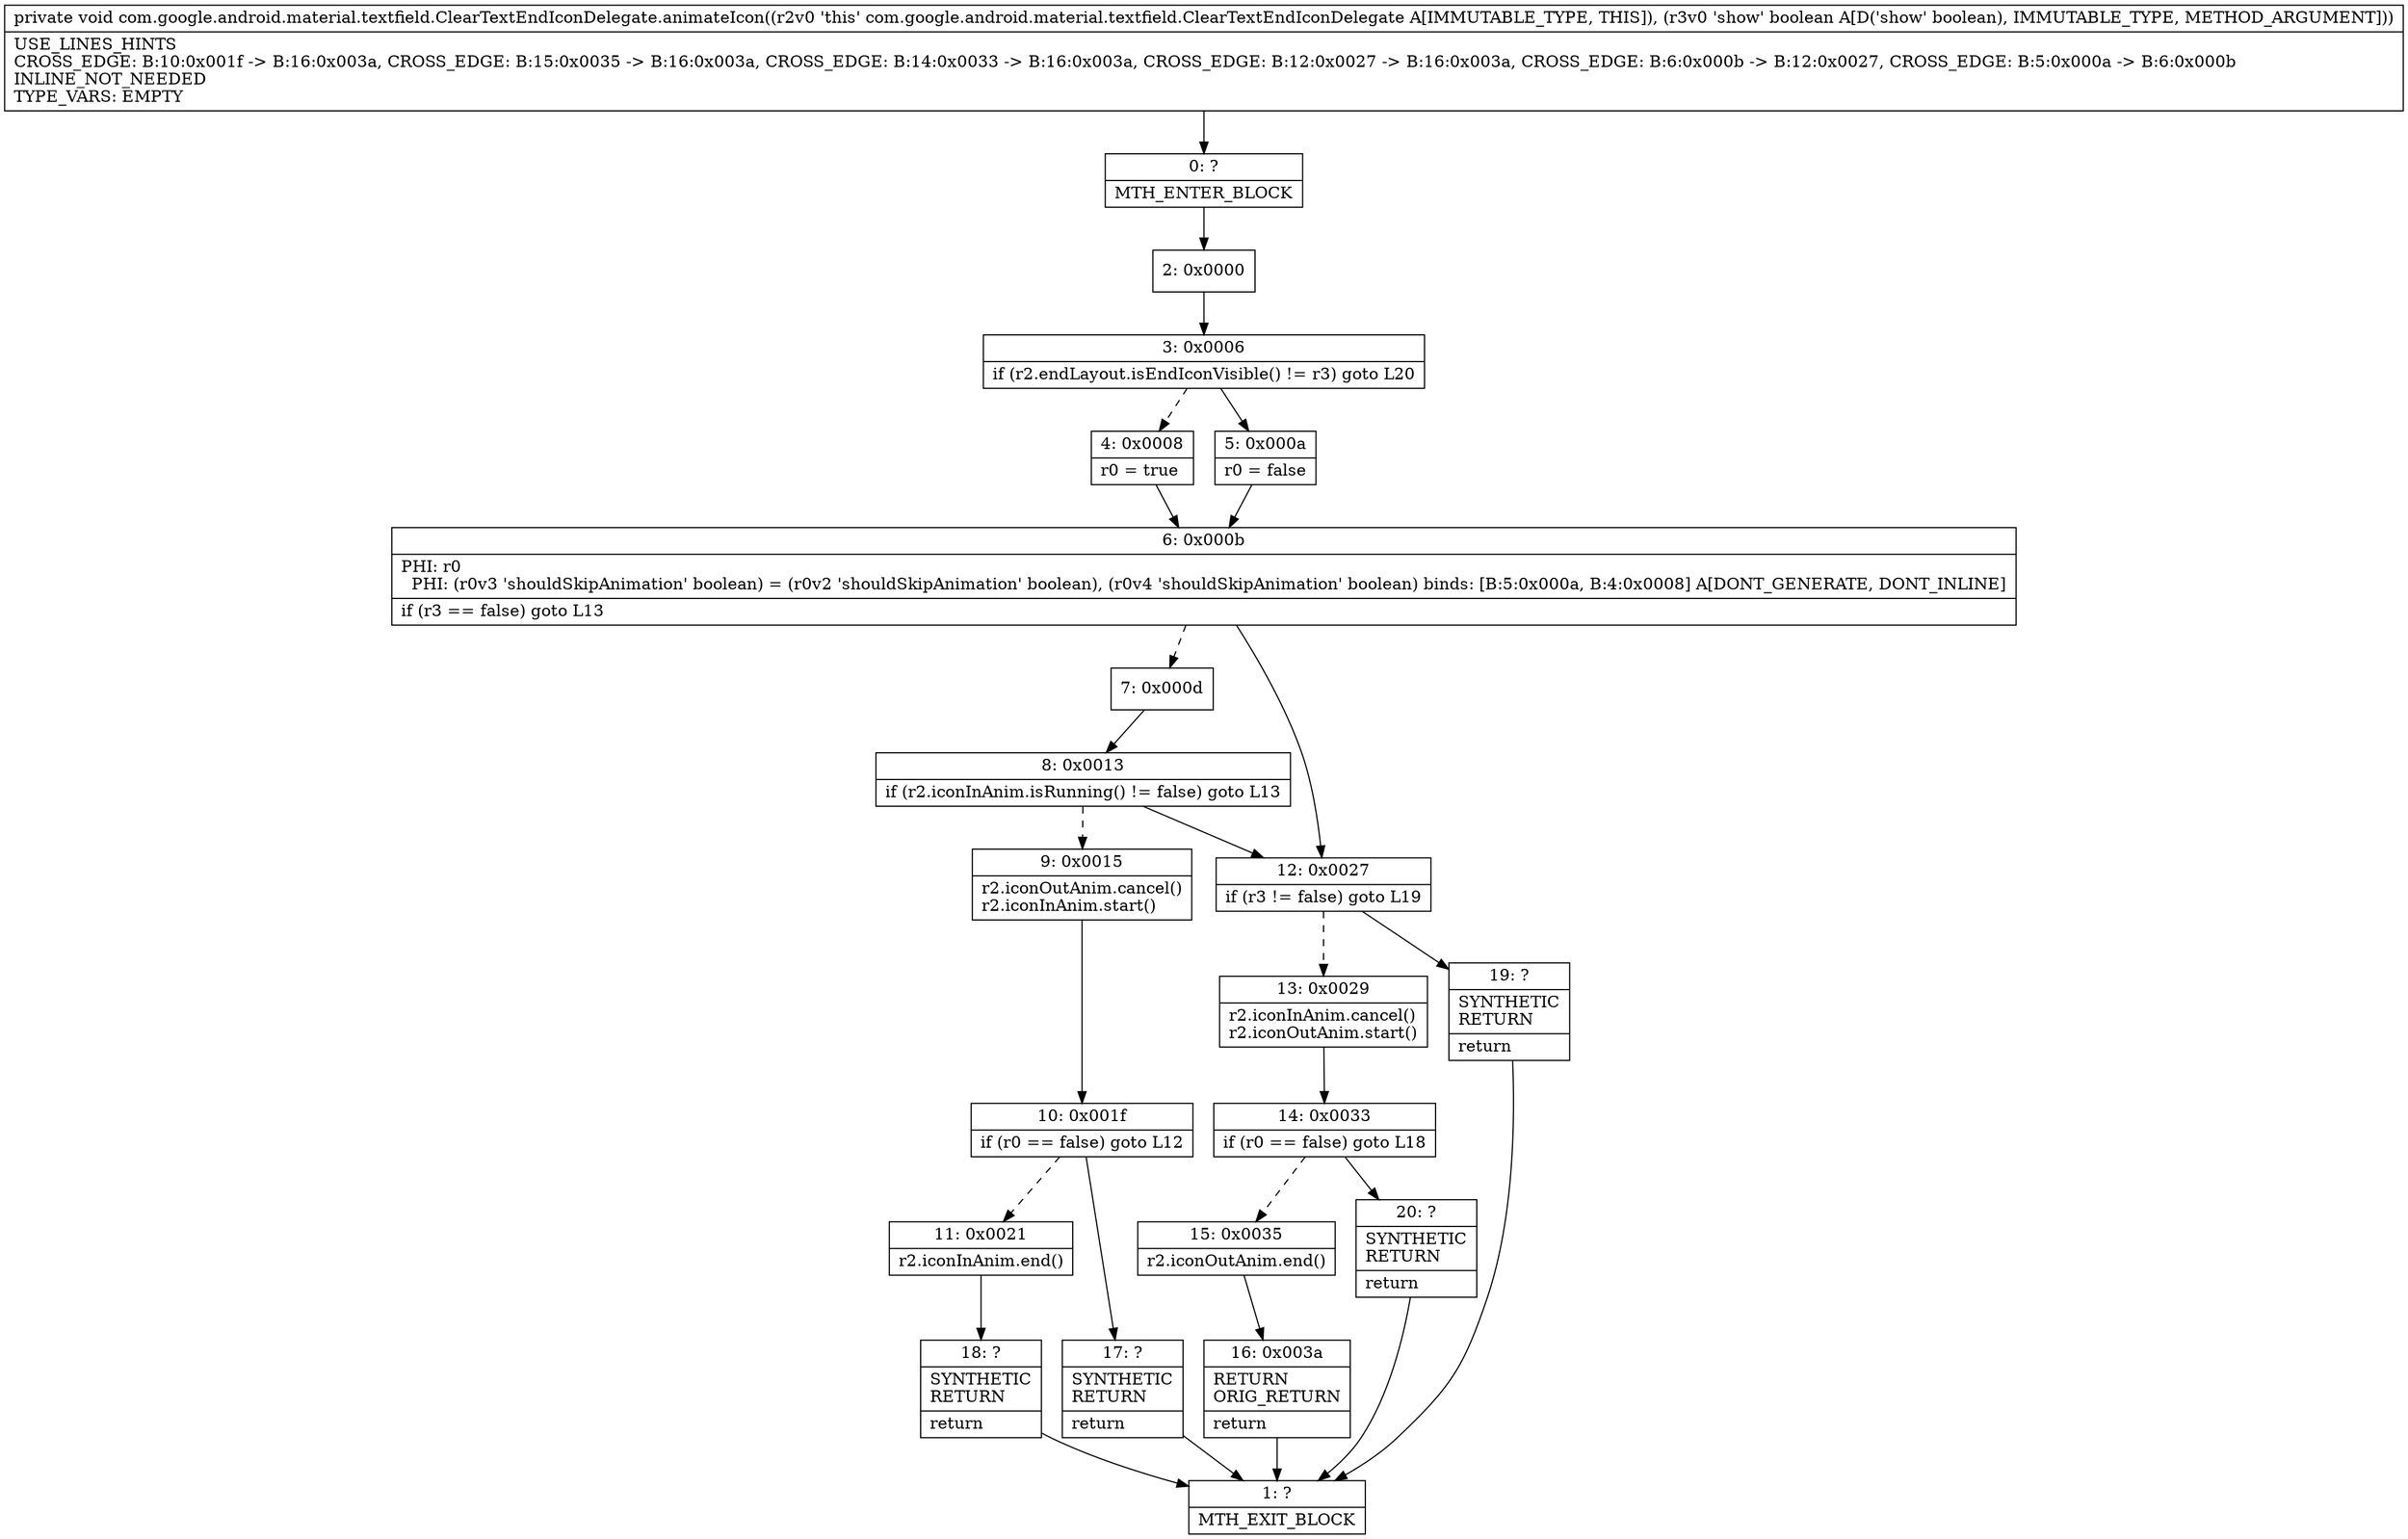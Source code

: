 digraph "CFG forcom.google.android.material.textfield.ClearTextEndIconDelegate.animateIcon(Z)V" {
Node_0 [shape=record,label="{0\:\ ?|MTH_ENTER_BLOCK\l}"];
Node_2 [shape=record,label="{2\:\ 0x0000}"];
Node_3 [shape=record,label="{3\:\ 0x0006|if (r2.endLayout.isEndIconVisible() != r3) goto L20\l}"];
Node_4 [shape=record,label="{4\:\ 0x0008|r0 = true\l}"];
Node_6 [shape=record,label="{6\:\ 0x000b|PHI: r0 \l  PHI: (r0v3 'shouldSkipAnimation' boolean) = (r0v2 'shouldSkipAnimation' boolean), (r0v4 'shouldSkipAnimation' boolean) binds: [B:5:0x000a, B:4:0x0008] A[DONT_GENERATE, DONT_INLINE]\l|if (r3 == false) goto L13\l}"];
Node_7 [shape=record,label="{7\:\ 0x000d}"];
Node_8 [shape=record,label="{8\:\ 0x0013|if (r2.iconInAnim.isRunning() != false) goto L13\l}"];
Node_9 [shape=record,label="{9\:\ 0x0015|r2.iconOutAnim.cancel()\lr2.iconInAnim.start()\l}"];
Node_10 [shape=record,label="{10\:\ 0x001f|if (r0 == false) goto L12\l}"];
Node_11 [shape=record,label="{11\:\ 0x0021|r2.iconInAnim.end()\l}"];
Node_18 [shape=record,label="{18\:\ ?|SYNTHETIC\lRETURN\l|return\l}"];
Node_1 [shape=record,label="{1\:\ ?|MTH_EXIT_BLOCK\l}"];
Node_17 [shape=record,label="{17\:\ ?|SYNTHETIC\lRETURN\l|return\l}"];
Node_12 [shape=record,label="{12\:\ 0x0027|if (r3 != false) goto L19\l}"];
Node_13 [shape=record,label="{13\:\ 0x0029|r2.iconInAnim.cancel()\lr2.iconOutAnim.start()\l}"];
Node_14 [shape=record,label="{14\:\ 0x0033|if (r0 == false) goto L18\l}"];
Node_15 [shape=record,label="{15\:\ 0x0035|r2.iconOutAnim.end()\l}"];
Node_16 [shape=record,label="{16\:\ 0x003a|RETURN\lORIG_RETURN\l|return\l}"];
Node_20 [shape=record,label="{20\:\ ?|SYNTHETIC\lRETURN\l|return\l}"];
Node_19 [shape=record,label="{19\:\ ?|SYNTHETIC\lRETURN\l|return\l}"];
Node_5 [shape=record,label="{5\:\ 0x000a|r0 = false\l}"];
MethodNode[shape=record,label="{private void com.google.android.material.textfield.ClearTextEndIconDelegate.animateIcon((r2v0 'this' com.google.android.material.textfield.ClearTextEndIconDelegate A[IMMUTABLE_TYPE, THIS]), (r3v0 'show' boolean A[D('show' boolean), IMMUTABLE_TYPE, METHOD_ARGUMENT]))  | USE_LINES_HINTS\lCROSS_EDGE: B:10:0x001f \-\> B:16:0x003a, CROSS_EDGE: B:15:0x0035 \-\> B:16:0x003a, CROSS_EDGE: B:14:0x0033 \-\> B:16:0x003a, CROSS_EDGE: B:12:0x0027 \-\> B:16:0x003a, CROSS_EDGE: B:6:0x000b \-\> B:12:0x0027, CROSS_EDGE: B:5:0x000a \-\> B:6:0x000b\lINLINE_NOT_NEEDED\lTYPE_VARS: EMPTY\l}"];
MethodNode -> Node_0;Node_0 -> Node_2;
Node_2 -> Node_3;
Node_3 -> Node_4[style=dashed];
Node_3 -> Node_5;
Node_4 -> Node_6;
Node_6 -> Node_7[style=dashed];
Node_6 -> Node_12;
Node_7 -> Node_8;
Node_8 -> Node_9[style=dashed];
Node_8 -> Node_12;
Node_9 -> Node_10;
Node_10 -> Node_11[style=dashed];
Node_10 -> Node_17;
Node_11 -> Node_18;
Node_18 -> Node_1;
Node_17 -> Node_1;
Node_12 -> Node_13[style=dashed];
Node_12 -> Node_19;
Node_13 -> Node_14;
Node_14 -> Node_15[style=dashed];
Node_14 -> Node_20;
Node_15 -> Node_16;
Node_16 -> Node_1;
Node_20 -> Node_1;
Node_19 -> Node_1;
Node_5 -> Node_6;
}

